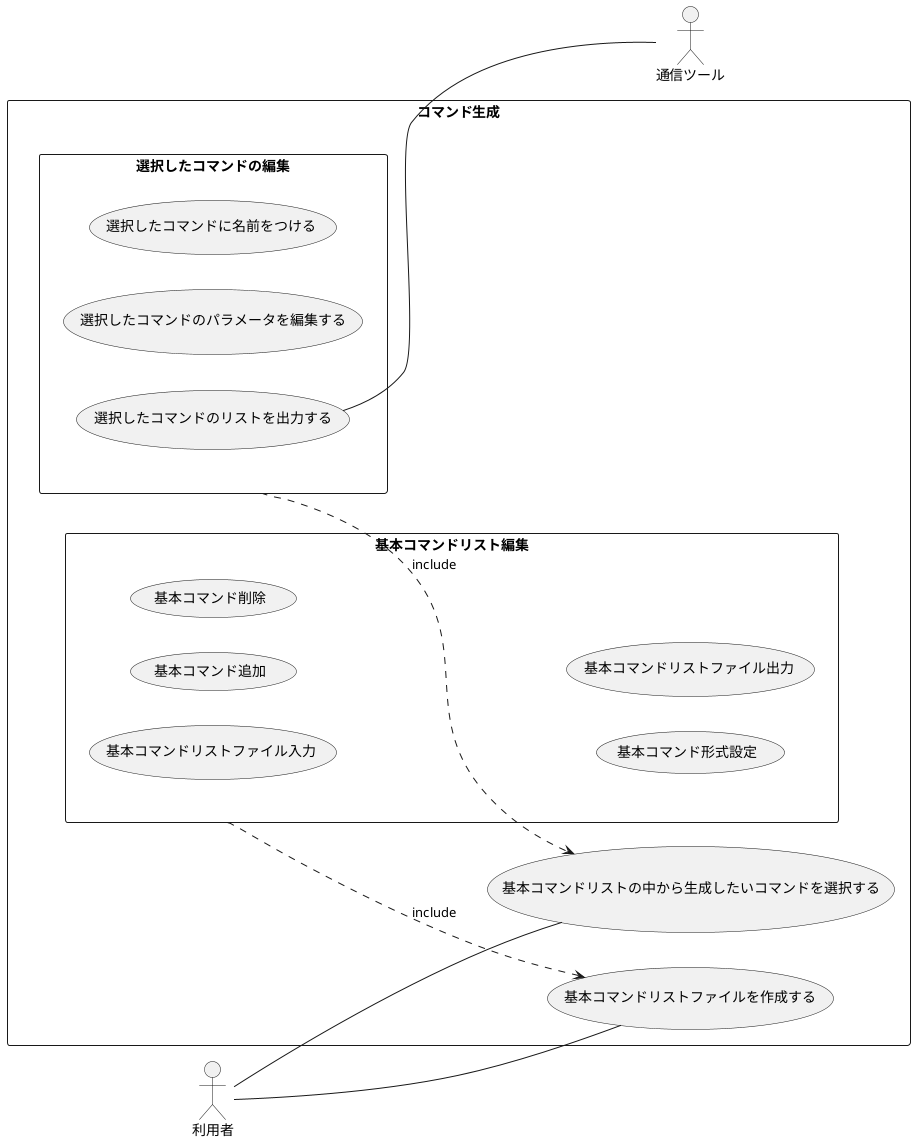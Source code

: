 @startuml
left to right direction
skinparam packageStyle rectangle

actor 利用者
actor 通信ツール
rectangle コマンド生成 {
    usecase (基本コマンドリストファイルを作成する)
    usecase (基本コマンドリストの中から生成したいコマンドを選択する)
    package 選択したコマンドの編集 {
        usecase (選択したコマンドに名前をつける)
        usecase (選択したコマンドのパラメータを編集する)
        usecase (選択したコマンドのリストを出力する)
    }
    package 基本コマンドリスト編集 {
        usecase (基本コマンドリストファイル入力)
        usecase (基本コマンド追加)
        usecase (基本コマンド削除)
        usecase (基本コマンド形式設定)
        usecase (基本コマンドリストファイル出力)
    }

    利用者 -- (基本コマンドリストファイルを作成する)
    利用者 -- (基本コマンドリストの中から生成したいコマンドを選択する)
    
    基本コマンドリスト編集 .-> (基本コマンドリストファイルを作成する):include
    選択したコマンドの編集 .-> (基本コマンドリストの中から生成したいコマンドを選択する):include

    選択したコマンドのリストを出力する -- 通信ツール
}
@enduml